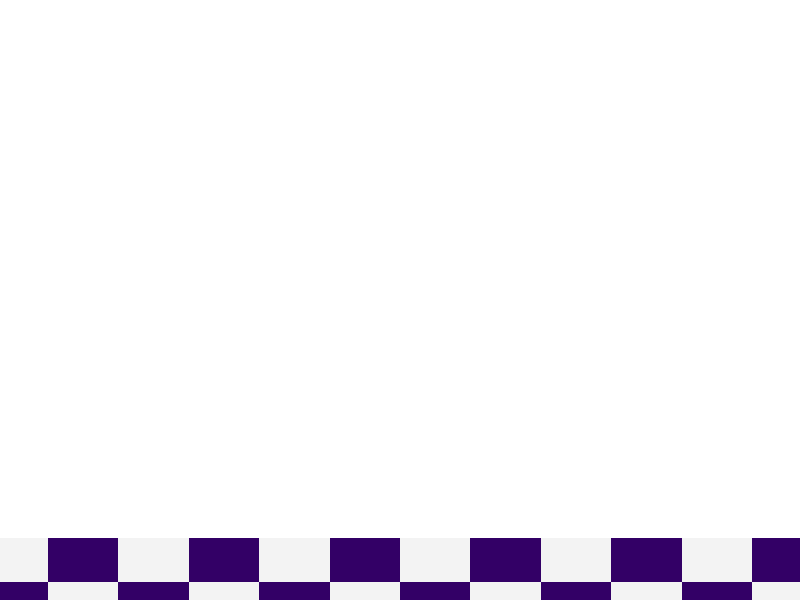 // This work is licensed under the Creative Commons Attribution-ShareAlike 3.0 Unported License.
// To view a copy of this license, visit http://creativecommons.org/licenses/by-sa/3.0/ or send a
// letter to Creative Commons, 444 Castro Street, Suite 900, Mountain View, California, 94041, USA.

// Persistence Of Vision raytracer sample file.
// File: optics.pov
// Author: Christopher J. Huff
// Updated: 2013/02/15 for 3.7
// Updated: 2018/02/03 code cleanup.
//
// -w320 -h240
// -w800 -h600 +a0.3

#version 3.7;

#include "colors.inc"
global_settings {
    assumed_gamma 1
    max_trace_level 5
    photons {
//      spacing 0.025      // 0.020 -> 163223 ; 0.025 -> 104897
        count 150000
        max_trace_level 9
        media 100, 2       // Code calc at 89 for count 150000.
    }
}
#default {finish {ambient 0}}

#declare CamPos = < 0, 18, 0>;

camera {
    location CamPos
    right x*image_width/image_height
    look_at < 0, 0, 0>
    sky z
    angle 35
}

light_source {CamPos, color Gray25
    photons {refraction off reflection off}
    media_interaction off
}
light_source {<-150, 0.5, 0>, color rgb < 1.2, 1, 1.5>
    spotlight radius 0.3 falloff 0.35 point_at < 0, 0.5, 0>
    photons {refraction on reflection on}
}

#macro Block(From, To)
    union {
        cylinder {From, To*(x+z), 0.1 scale < 1, 10*To.y, 1>
            texture {
                pigment {
                    checker color Gray70, color Gray40
                    scale 0.1
                }
            }
        }
        cylinder {From, To*(x+z), 0.025
            translate y*To
            texture {
                pigment {color rgb < 1, 0.7, 0.2>}
                finish {emission 0.8}
            }
        }
    }
#end

box {<-100,-1,-100>, < 100, 0, 100>
    texture {
        pigment {
            checker color Gray90, color srgb < 0.2, 0, 0.4>
        }
    }
}
box {<-7,-0.1,-3>, < 6, 2.01, 4> hollow
    texture {pigment {color rgbf 1}}
    interior {
        media {
            scattering {1, color White extinction 0}
            method 3
            intervals 1
            samples 8
        }
    }
    photons {target}
}

union {
    difference {
        object {Block(<-4, 0,-3>, <-4, 1.5, 3>)}
        box {<-5, 0.25,-0.5>, < -3, 0.75, 0.5>}
    }
    cylinder {<-4, 0, 0>, <-4, 1.5, 0>, 0.1 translate z*0.15}
    cylinder {<-4, 0, 0>, <-4, 1.5, 0>, 0.1 translate -z*0.15}
    texture {pigment {color rgb 1}}
}

#declare MirrorTex1 =
texture {
    pigment {color White}
    finish {ambient 0 diffuse 0 reflection 1}
}
#declare HalfMirrorTex1 =
texture {
    pigment {color White filter 0.5}
    finish {ambient 0 diffuse 0 reflection 0.5}
}
#declare RedMirrorTex =
texture {
    pigment {color rgb < 0, 1, 1> filter 1}
    finish {ambient 0 diffuse 0 reflection Red}
}
#declare BlueMirrorTex =
texture {
    pigment {color rgb < 1, 1, 0> filter 1}
    finish {ambient 0 diffuse 0 reflection Blue}
}
#declare GlassTex1 =
texture {
    pigment {color White filter 0.99}
    finish {ambient 0 diffuse 0 reflection 0.01}
}
#declare GreenGlassTex1 =
texture {
    pigment {color Green filter 0.99}
    finish {ambient 0 diffuse 0 reflection 0.01}
}
#declare RedGlassTex1 =
texture {
    pigment {color Red filter 0.99}
    finish {ambient 0 diffuse 0 reflection 0.01}
}
#declare GlassInt1 =
interior {ior 1.33}

#macro PhotonTarget(Reflect, Refract, IgnorePhotons)
    photons {
            target
            reflection Reflect
            refraction Refract
            #if(IgnorePhotons) collect off #end
    }
#end

#macro Mirror(Pos, Ang, Width, Height, Tex)
    box {<-0.1,-0.1,-Width/2>, < 0, Height, Width/2>
        texture {Tex}
        PhotonTarget(yes, yes, yes)
        rotate -y*Ang
        translate Pos
    }
#end

object {Mirror(<-3, 0, 0>, 3*45, 2, 1, BlueMirrorTex)}
object {Mirror(<-3, 0, 3>,-45, 2, 1, MirrorTex1)}

object {Mirror(<-1, 0, 0>, 180+22.5, 2, 1, RedMirrorTex)}
object {Mirror(<-3, 0,-2>, 22.5, 2, 1, MirrorTex1)}


//lenses
sphere {< 0, 0, 0>, 1
    texture {GlassTex1}
    interior {GlassInt1}
    PhotonTarget(no, yes, yes)
    scale < 0.475, 1, 1>
    translate < 1, 0.5, 0>
}

#declare T = 0.475*2;
#declare R = 1;
intersection {
    sphere {<-R, 0, 0>, R translate x*T/2}
    sphere {< R, 0, 0>, R translate -x*T/2}
    texture {GlassTex1}
    interior {GlassInt1}
    PhotonTarget(no, yes, yes)
    translate < 0, 0.5,-2>
}

#declare R = 1;
difference {
    cylinder {<-0.1, 0, 0>, < R, 0, 0>, R}
    sphere {< R, 0, 0>, R}
    texture {GlassTex1}
    interior {GlassInt1}
    PhotonTarget(no, yes, yes)
    translate <-1, 0.5, 3>
}
